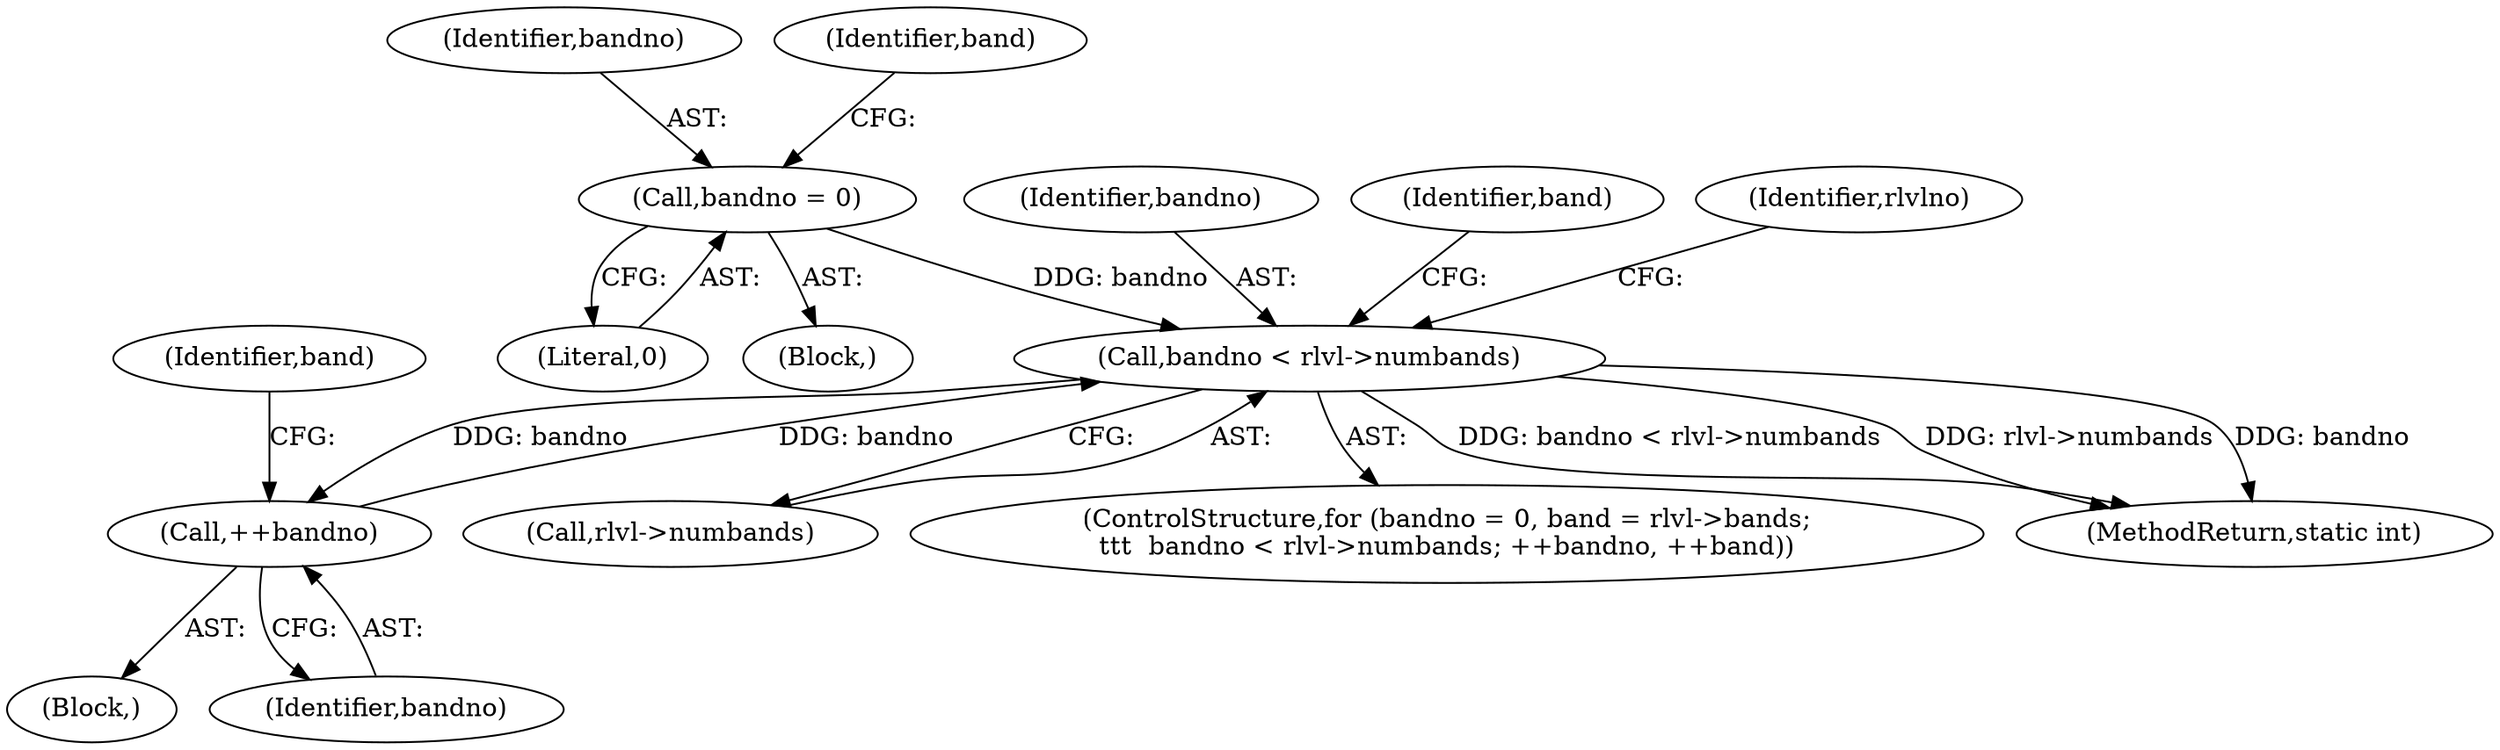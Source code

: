 digraph "0_jasper_dee11ec440d7908d1daf69f40a3324b27cf213ba@pointer" {
"1000203" [label="(Call,bandno < rlvl->numbands)"];
"1000209" [label="(Call,++bandno)"];
"1000203" [label="(Call,bandno < rlvl->numbands)"];
"1000195" [label="(Call,bandno = 0)"];
"1000209" [label="(Call,++bandno)"];
"1000204" [label="(Identifier,bandno)"];
"1000195" [label="(Call,bandno = 0)"];
"1000197" [label="(Literal,0)"];
"1000196" [label="(Identifier,bandno)"];
"1000205" [label="(Call,rlvl->numbands)"];
"1000208" [label="(Block,)"];
"1000217" [label="(Identifier,band)"];
"1000203" [label="(Call,bandno < rlvl->numbands)"];
"1000210" [label="(Identifier,bandno)"];
"1000212" [label="(Identifier,band)"];
"1000194" [label="(Block,)"];
"1000193" [label="(ControlStructure,for (bandno = 0, band = rlvl->bands;\n\t\t\t  bandno < rlvl->numbands; ++bandno, ++band))"];
"1000699" [label="(MethodReturn,static int)"];
"1000199" [label="(Identifier,band)"];
"1000182" [label="(Identifier,rlvlno)"];
"1000203" -> "1000193"  [label="AST: "];
"1000203" -> "1000205"  [label="CFG: "];
"1000204" -> "1000203"  [label="AST: "];
"1000205" -> "1000203"  [label="AST: "];
"1000217" -> "1000203"  [label="CFG: "];
"1000182" -> "1000203"  [label="CFG: "];
"1000203" -> "1000699"  [label="DDG: bandno < rlvl->numbands"];
"1000203" -> "1000699"  [label="DDG: rlvl->numbands"];
"1000203" -> "1000699"  [label="DDG: bandno"];
"1000209" -> "1000203"  [label="DDG: bandno"];
"1000195" -> "1000203"  [label="DDG: bandno"];
"1000203" -> "1000209"  [label="DDG: bandno"];
"1000209" -> "1000208"  [label="AST: "];
"1000209" -> "1000210"  [label="CFG: "];
"1000210" -> "1000209"  [label="AST: "];
"1000212" -> "1000209"  [label="CFG: "];
"1000195" -> "1000194"  [label="AST: "];
"1000195" -> "1000197"  [label="CFG: "];
"1000196" -> "1000195"  [label="AST: "];
"1000197" -> "1000195"  [label="AST: "];
"1000199" -> "1000195"  [label="CFG: "];
}
